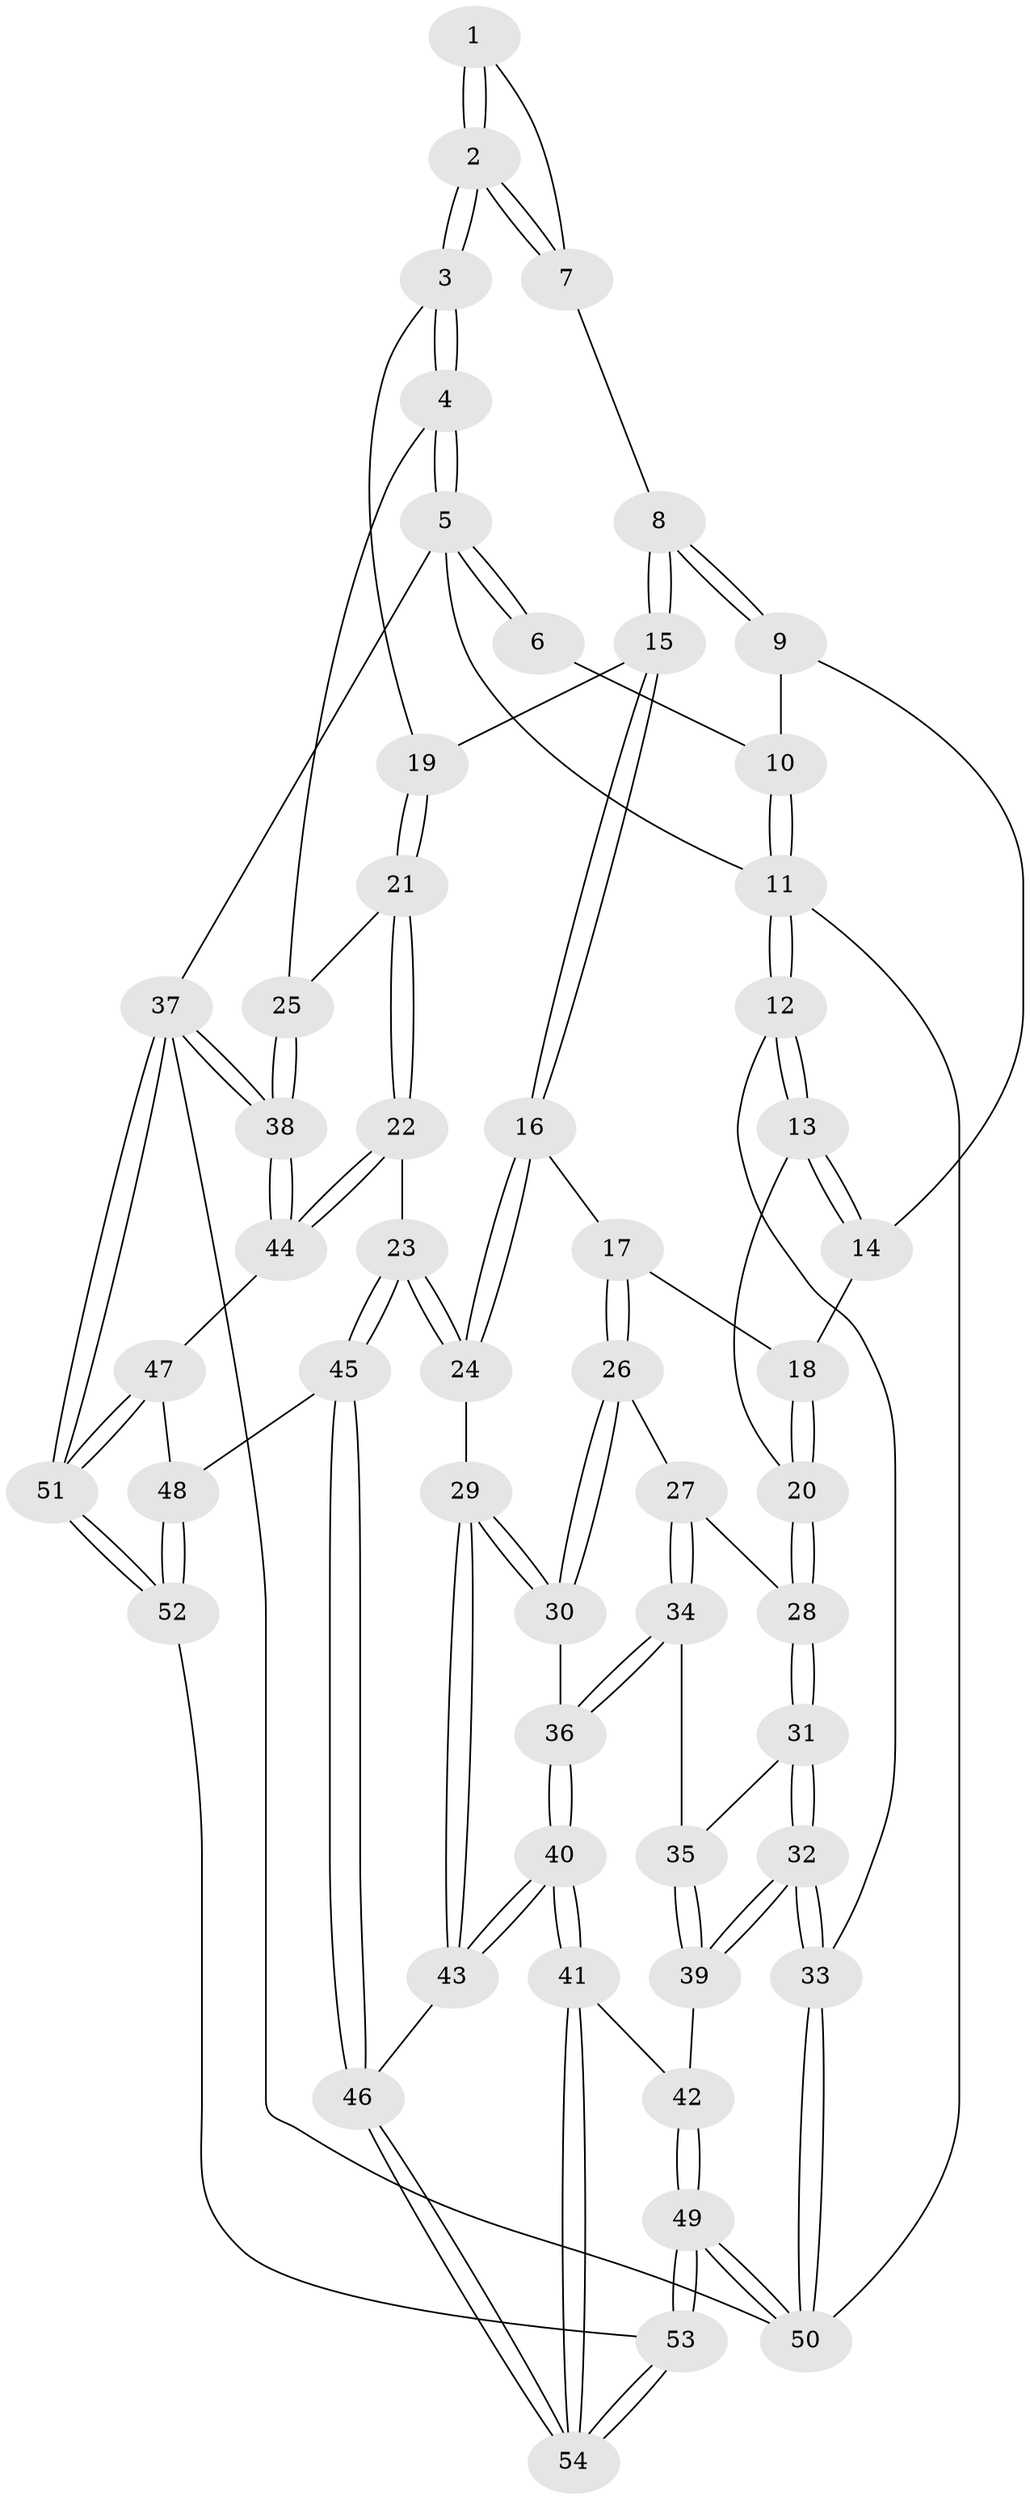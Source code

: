 // Generated by graph-tools (version 1.1) at 2025/11/02/27/25 16:11:57]
// undirected, 54 vertices, 132 edges
graph export_dot {
graph [start="1"]
  node [color=gray90,style=filled];
  1 [pos="+0.7334062831071879+0.12958189944711224"];
  2 [pos="+0.8960948118727892+0.20629933557477884"];
  3 [pos="+0.9743989802934186+0.22374880462653238"];
  4 [pos="+1+0.14021397618625978"];
  5 [pos="+1+0"];
  6 [pos="+0.5265806623528934+0"];
  7 [pos="+0.6707860246295174+0.2629823384566432"];
  8 [pos="+0.6489995581824771+0.2762435155566141"];
  9 [pos="+0.47519931636746+0.025673516914328995"];
  10 [pos="+0.48996088339278276+0"];
  11 [pos="+0+0"];
  12 [pos="+0+0.18743294721380788"];
  13 [pos="+0+0.24189142305589517"];
  14 [pos="+0.4129534943072532+0.1335101580007952"];
  15 [pos="+0.6432552675636296+0.3798899581856615"];
  16 [pos="+0.5657683538107176+0.42129319589008646"];
  17 [pos="+0.5094202688599417+0.4171020837044607"];
  18 [pos="+0.413257559018502+0.3290656822523785"];
  19 [pos="+0.7795296433060949+0.4137198570658544"];
  20 [pos="+0.22169006158226853+0.43069421249599976"];
  21 [pos="+0.8202543169685166+0.604854154995721"];
  22 [pos="+0.8186410152048984+0.61114391338603"];
  23 [pos="+0.6890818911094313+0.6504144849787388"];
  24 [pos="+0.6531309467141512+0.642302315865927"];
  25 [pos="+1+0.34963852385822214"];
  26 [pos="+0.46499224748631335+0.5045373757589834"];
  27 [pos="+0.3872017961115001+0.5592996851380455"];
  28 [pos="+0.22402018471237603+0.45642977247200595"];
  29 [pos="+0.5819889794756923+0.6698718696278064"];
  30 [pos="+0.5150107329975288+0.6201706218961885"];
  31 [pos="+0.18910689798869512+0.5627235175322317"];
  32 [pos="+0+0.7180978330551158"];
  33 [pos="+0+0.729515229449201"];
  34 [pos="+0.37848194247181954+0.6351670135602309"];
  35 [pos="+0.25539074356767855+0.6373212554518702"];
  36 [pos="+0.382911449099787+0.6421502421012927"];
  37 [pos="+1+1"];
  38 [pos="+1+0.8016313844672581"];
  39 [pos="+0.24706505622593683+0.7927946767539901"];
  40 [pos="+0.41941656990993303+0.8205825664572576"];
  41 [pos="+0.4192895760098167+0.8209179719255117"];
  42 [pos="+0.26380999371333996+0.808520450207447"];
  43 [pos="+0.5608505346926683+0.6973484691916454"];
  44 [pos="+0.9320957888569453+0.7459625600858115"];
  45 [pos="+0.6943452341742916+0.8329702124341959"];
  46 [pos="+0.6449961250494187+0.8717954565236598"];
  47 [pos="+0.8442944217151838+0.845885183099091"];
  48 [pos="+0.8119817060070308+0.8599217409944009"];
  49 [pos="+0+1"];
  50 [pos="+0+1"];
  51 [pos="+1+1"];
  52 [pos="+0.696239844269908+1"];
  53 [pos="+0.5193764770447793+1"];
  54 [pos="+0.5153081789711454+1"];
  1 -- 2;
  1 -- 2;
  1 -- 7;
  2 -- 3;
  2 -- 3;
  2 -- 7;
  2 -- 7;
  3 -- 4;
  3 -- 4;
  3 -- 19;
  4 -- 5;
  4 -- 5;
  4 -- 25;
  5 -- 6;
  5 -- 6;
  5 -- 11;
  5 -- 37;
  6 -- 10;
  7 -- 8;
  8 -- 9;
  8 -- 9;
  8 -- 15;
  8 -- 15;
  9 -- 10;
  9 -- 14;
  10 -- 11;
  10 -- 11;
  11 -- 12;
  11 -- 12;
  11 -- 50;
  12 -- 13;
  12 -- 13;
  12 -- 33;
  13 -- 14;
  13 -- 14;
  13 -- 20;
  14 -- 18;
  15 -- 16;
  15 -- 16;
  15 -- 19;
  16 -- 17;
  16 -- 24;
  16 -- 24;
  17 -- 18;
  17 -- 26;
  17 -- 26;
  18 -- 20;
  18 -- 20;
  19 -- 21;
  19 -- 21;
  20 -- 28;
  20 -- 28;
  21 -- 22;
  21 -- 22;
  21 -- 25;
  22 -- 23;
  22 -- 44;
  22 -- 44;
  23 -- 24;
  23 -- 24;
  23 -- 45;
  23 -- 45;
  24 -- 29;
  25 -- 38;
  25 -- 38;
  26 -- 27;
  26 -- 30;
  26 -- 30;
  27 -- 28;
  27 -- 34;
  27 -- 34;
  28 -- 31;
  28 -- 31;
  29 -- 30;
  29 -- 30;
  29 -- 43;
  29 -- 43;
  30 -- 36;
  31 -- 32;
  31 -- 32;
  31 -- 35;
  32 -- 33;
  32 -- 33;
  32 -- 39;
  32 -- 39;
  33 -- 50;
  33 -- 50;
  34 -- 35;
  34 -- 36;
  34 -- 36;
  35 -- 39;
  35 -- 39;
  36 -- 40;
  36 -- 40;
  37 -- 38;
  37 -- 38;
  37 -- 51;
  37 -- 51;
  37 -- 50;
  38 -- 44;
  38 -- 44;
  39 -- 42;
  40 -- 41;
  40 -- 41;
  40 -- 43;
  40 -- 43;
  41 -- 42;
  41 -- 54;
  41 -- 54;
  42 -- 49;
  42 -- 49;
  43 -- 46;
  44 -- 47;
  45 -- 46;
  45 -- 46;
  45 -- 48;
  46 -- 54;
  46 -- 54;
  47 -- 48;
  47 -- 51;
  47 -- 51;
  48 -- 52;
  48 -- 52;
  49 -- 50;
  49 -- 50;
  49 -- 53;
  49 -- 53;
  51 -- 52;
  51 -- 52;
  52 -- 53;
  53 -- 54;
  53 -- 54;
}
